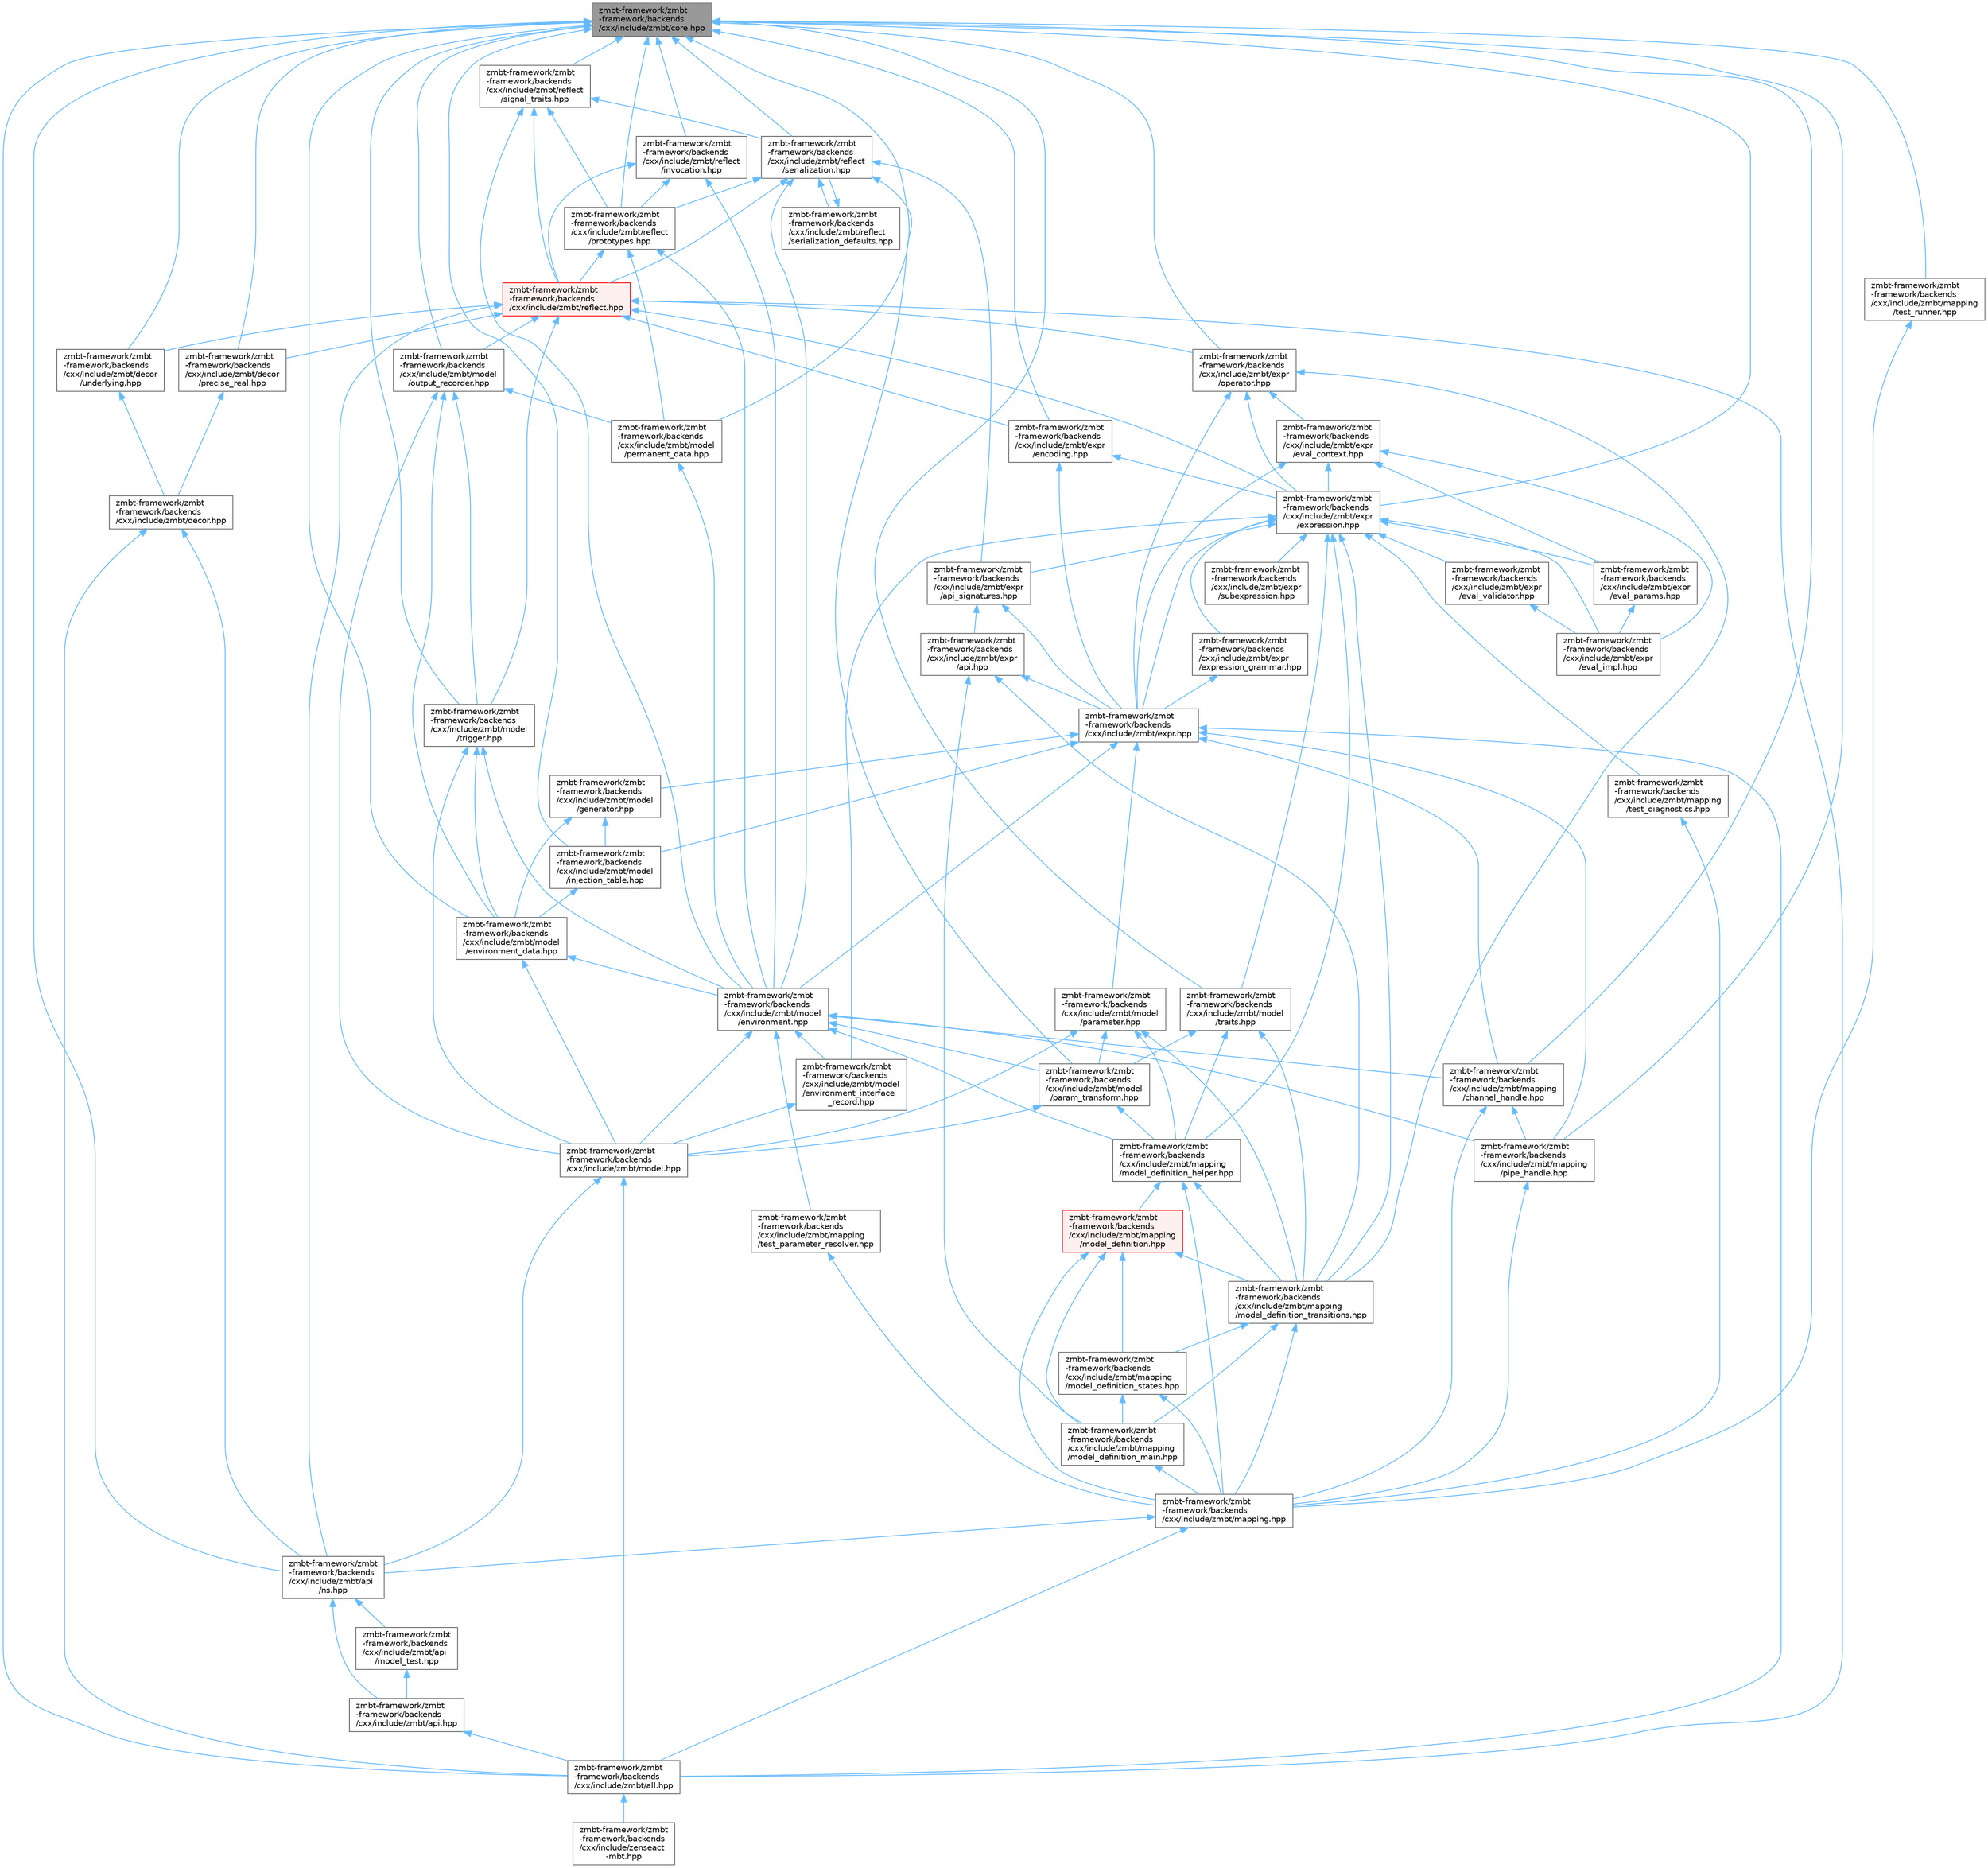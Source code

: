 digraph "zmbt-framework/zmbt-framework/backends/cxx/include/zmbt/core.hpp"
{
 // LATEX_PDF_SIZE
  bgcolor="transparent";
  edge [fontname=Helvetica,fontsize=10,labelfontname=Helvetica,labelfontsize=10];
  node [fontname=Helvetica,fontsize=10,shape=box,height=0.2,width=0.4];
  Node1 [id="Node000001",label="zmbt-framework/zmbt\l-framework/backends\l/cxx/include/zmbt/core.hpp",height=0.2,width=0.4,color="gray40", fillcolor="grey60", style="filled", fontcolor="black",tooltip=" "];
  Node1 -> Node2 [id="edge1_Node000001_Node000002",dir="back",color="steelblue1",style="solid",tooltip=" "];
  Node2 [id="Node000002",label="zmbt-framework/zmbt\l-framework/backends\l/cxx/include/zmbt/all.hpp",height=0.2,width=0.4,color="grey40", fillcolor="white", style="filled",URL="$all_8hpp.html",tooltip=" "];
  Node2 -> Node3 [id="edge2_Node000002_Node000003",dir="back",color="steelblue1",style="solid",tooltip=" "];
  Node3 [id="Node000003",label="zmbt-framework/zmbt\l-framework/backends\l/cxx/include/zenseact\l-mbt.hpp",height=0.2,width=0.4,color="grey40", fillcolor="white", style="filled",URL="$zenseact-mbt_8hpp.html",tooltip=" "];
  Node1 -> Node4 [id="edge3_Node000001_Node000004",dir="back",color="steelblue1",style="solid",tooltip=" "];
  Node4 [id="Node000004",label="zmbt-framework/zmbt\l-framework/backends\l/cxx/include/zmbt/api\l/ns.hpp",height=0.2,width=0.4,color="grey40", fillcolor="white", style="filled",URL="$ns_8hpp.html",tooltip=" "];
  Node4 -> Node5 [id="edge4_Node000004_Node000005",dir="back",color="steelblue1",style="solid",tooltip=" "];
  Node5 [id="Node000005",label="zmbt-framework/zmbt\l-framework/backends\l/cxx/include/zmbt/api.hpp",height=0.2,width=0.4,color="grey40", fillcolor="white", style="filled",URL="$api_8hpp.html",tooltip=" "];
  Node5 -> Node2 [id="edge5_Node000005_Node000002",dir="back",color="steelblue1",style="solid",tooltip=" "];
  Node4 -> Node6 [id="edge6_Node000004_Node000006",dir="back",color="steelblue1",style="solid",tooltip=" "];
  Node6 [id="Node000006",label="zmbt-framework/zmbt\l-framework/backends\l/cxx/include/zmbt/api\l/model_test.hpp",height=0.2,width=0.4,color="grey40", fillcolor="white", style="filled",URL="$model__test_8hpp.html",tooltip=" "];
  Node6 -> Node5 [id="edge7_Node000006_Node000005",dir="back",color="steelblue1",style="solid",tooltip=" "];
  Node1 -> Node7 [id="edge8_Node000001_Node000007",dir="back",color="steelblue1",style="solid",tooltip=" "];
  Node7 [id="Node000007",label="zmbt-framework/zmbt\l-framework/backends\l/cxx/include/zmbt/decor\l/precise_real.hpp",height=0.2,width=0.4,color="grey40", fillcolor="white", style="filled",URL="$precise__real_8hpp.html",tooltip=" "];
  Node7 -> Node8 [id="edge9_Node000007_Node000008",dir="back",color="steelblue1",style="solid",tooltip=" "];
  Node8 [id="Node000008",label="zmbt-framework/zmbt\l-framework/backends\l/cxx/include/zmbt/decor.hpp",height=0.2,width=0.4,color="grey40", fillcolor="white", style="filled",URL="$decor_8hpp.html",tooltip=" "];
  Node8 -> Node2 [id="edge10_Node000008_Node000002",dir="back",color="steelblue1",style="solid",tooltip=" "];
  Node8 -> Node4 [id="edge11_Node000008_Node000004",dir="back",color="steelblue1",style="solid",tooltip=" "];
  Node1 -> Node9 [id="edge12_Node000001_Node000009",dir="back",color="steelblue1",style="solid",tooltip=" "];
  Node9 [id="Node000009",label="zmbt-framework/zmbt\l-framework/backends\l/cxx/include/zmbt/decor\l/underlying.hpp",height=0.2,width=0.4,color="grey40", fillcolor="white", style="filled",URL="$underlying_8hpp.html",tooltip=" "];
  Node9 -> Node8 [id="edge13_Node000009_Node000008",dir="back",color="steelblue1",style="solid",tooltip=" "];
  Node1 -> Node10 [id="edge14_Node000001_Node000010",dir="back",color="steelblue1",style="solid",tooltip=" "];
  Node10 [id="Node000010",label="zmbt-framework/zmbt\l-framework/backends\l/cxx/include/zmbt/expr\l/encoding.hpp",height=0.2,width=0.4,color="grey40", fillcolor="white", style="filled",URL="$encoding_8hpp.html",tooltip=" "];
  Node10 -> Node11 [id="edge15_Node000010_Node000011",dir="back",color="steelblue1",style="solid",tooltip=" "];
  Node11 [id="Node000011",label="zmbt-framework/zmbt\l-framework/backends\l/cxx/include/zmbt/expr.hpp",height=0.2,width=0.4,color="grey40", fillcolor="white", style="filled",URL="$expr_8hpp.html",tooltip=" "];
  Node11 -> Node2 [id="edge16_Node000011_Node000002",dir="back",color="steelblue1",style="solid",tooltip=" "];
  Node11 -> Node12 [id="edge17_Node000011_Node000012",dir="back",color="steelblue1",style="solid",tooltip=" "];
  Node12 [id="Node000012",label="zmbt-framework/zmbt\l-framework/backends\l/cxx/include/zmbt/mapping\l/channel_handle.hpp",height=0.2,width=0.4,color="grey40", fillcolor="white", style="filled",URL="$channel__handle_8hpp.html",tooltip=" "];
  Node12 -> Node13 [id="edge18_Node000012_Node000013",dir="back",color="steelblue1",style="solid",tooltip=" "];
  Node13 [id="Node000013",label="zmbt-framework/zmbt\l-framework/backends\l/cxx/include/zmbt/mapping.hpp",height=0.2,width=0.4,color="grey40", fillcolor="white", style="filled",URL="$mapping_8hpp.html",tooltip=" "];
  Node13 -> Node2 [id="edge19_Node000013_Node000002",dir="back",color="steelblue1",style="solid",tooltip=" "];
  Node13 -> Node4 [id="edge20_Node000013_Node000004",dir="back",color="steelblue1",style="solid",tooltip=" "];
  Node12 -> Node14 [id="edge21_Node000012_Node000014",dir="back",color="steelblue1",style="solid",tooltip=" "];
  Node14 [id="Node000014",label="zmbt-framework/zmbt\l-framework/backends\l/cxx/include/zmbt/mapping\l/pipe_handle.hpp",height=0.2,width=0.4,color="grey40", fillcolor="white", style="filled",URL="$pipe__handle_8hpp.html",tooltip=" "];
  Node14 -> Node13 [id="edge22_Node000014_Node000013",dir="back",color="steelblue1",style="solid",tooltip=" "];
  Node11 -> Node14 [id="edge23_Node000011_Node000014",dir="back",color="steelblue1",style="solid",tooltip=" "];
  Node11 -> Node15 [id="edge24_Node000011_Node000015",dir="back",color="steelblue1",style="solid",tooltip=" "];
  Node15 [id="Node000015",label="zmbt-framework/zmbt\l-framework/backends\l/cxx/include/zmbt/model\l/environment.hpp",height=0.2,width=0.4,color="grey40", fillcolor="white", style="filled",URL="$environment_8hpp.html",tooltip=" "];
  Node15 -> Node12 [id="edge25_Node000015_Node000012",dir="back",color="steelblue1",style="solid",tooltip=" "];
  Node15 -> Node16 [id="edge26_Node000015_Node000016",dir="back",color="steelblue1",style="solid",tooltip=" "];
  Node16 [id="Node000016",label="zmbt-framework/zmbt\l-framework/backends\l/cxx/include/zmbt/mapping\l/model_definition_helper.hpp",height=0.2,width=0.4,color="grey40", fillcolor="white", style="filled",URL="$model__definition__helper_8hpp.html",tooltip=" "];
  Node16 -> Node13 [id="edge27_Node000016_Node000013",dir="back",color="steelblue1",style="solid",tooltip=" "];
  Node16 -> Node17 [id="edge28_Node000016_Node000017",dir="back",color="steelblue1",style="solid",tooltip=" "];
  Node17 [id="Node000017",label="zmbt-framework/zmbt\l-framework/backends\l/cxx/include/zmbt/mapping\l/model_definition.hpp",height=0.2,width=0.4,color="red", fillcolor="#FFF0F0", style="filled",URL="$model__definition_8hpp.html",tooltip=" "];
  Node17 -> Node13 [id="edge29_Node000017_Node000013",dir="back",color="steelblue1",style="solid",tooltip=" "];
  Node17 -> Node18 [id="edge30_Node000017_Node000018",dir="back",color="steelblue1",style="solid",tooltip=" "];
  Node18 [id="Node000018",label="zmbt-framework/zmbt\l-framework/backends\l/cxx/include/zmbt/mapping\l/model_definition_main.hpp",height=0.2,width=0.4,color="grey40", fillcolor="white", style="filled",URL="$model__definition__main_8hpp.html",tooltip=" "];
  Node18 -> Node13 [id="edge31_Node000018_Node000013",dir="back",color="steelblue1",style="solid",tooltip=" "];
  Node17 -> Node20 [id="edge32_Node000017_Node000020",dir="back",color="steelblue1",style="solid",tooltip=" "];
  Node20 [id="Node000020",label="zmbt-framework/zmbt\l-framework/backends\l/cxx/include/zmbt/mapping\l/model_definition_states.hpp",height=0.2,width=0.4,color="grey40", fillcolor="white", style="filled",URL="$model__definition__states_8hpp.html",tooltip=" "];
  Node20 -> Node13 [id="edge33_Node000020_Node000013",dir="back",color="steelblue1",style="solid",tooltip=" "];
  Node20 -> Node18 [id="edge34_Node000020_Node000018",dir="back",color="steelblue1",style="solid",tooltip=" "];
  Node17 -> Node21 [id="edge35_Node000017_Node000021",dir="back",color="steelblue1",style="solid",tooltip=" "];
  Node21 [id="Node000021",label="zmbt-framework/zmbt\l-framework/backends\l/cxx/include/zmbt/mapping\l/model_definition_transitions.hpp",height=0.2,width=0.4,color="grey40", fillcolor="white", style="filled",URL="$model__definition__transitions_8hpp.html",tooltip=" "];
  Node21 -> Node13 [id="edge36_Node000021_Node000013",dir="back",color="steelblue1",style="solid",tooltip=" "];
  Node21 -> Node18 [id="edge37_Node000021_Node000018",dir="back",color="steelblue1",style="solid",tooltip=" "];
  Node21 -> Node20 [id="edge38_Node000021_Node000020",dir="back",color="steelblue1",style="solid",tooltip=" "];
  Node16 -> Node21 [id="edge39_Node000016_Node000021",dir="back",color="steelblue1",style="solid",tooltip=" "];
  Node15 -> Node14 [id="edge40_Node000015_Node000014",dir="back",color="steelblue1",style="solid",tooltip=" "];
  Node15 -> Node22 [id="edge41_Node000015_Node000022",dir="back",color="steelblue1",style="solid",tooltip=" "];
  Node22 [id="Node000022",label="zmbt-framework/zmbt\l-framework/backends\l/cxx/include/zmbt/mapping\l/test_parameter_resolver.hpp",height=0.2,width=0.4,color="grey40", fillcolor="white", style="filled",URL="$test__parameter__resolver_8hpp.html",tooltip=" "];
  Node22 -> Node13 [id="edge42_Node000022_Node000013",dir="back",color="steelblue1",style="solid",tooltip=" "];
  Node15 -> Node23 [id="edge43_Node000015_Node000023",dir="back",color="steelblue1",style="solid",tooltip=" "];
  Node23 [id="Node000023",label="zmbt-framework/zmbt\l-framework/backends\l/cxx/include/zmbt/model.hpp",height=0.2,width=0.4,color="grey40", fillcolor="white", style="filled",URL="$model_8hpp.html",tooltip=" "];
  Node23 -> Node2 [id="edge44_Node000023_Node000002",dir="back",color="steelblue1",style="solid",tooltip=" "];
  Node23 -> Node4 [id="edge45_Node000023_Node000004",dir="back",color="steelblue1",style="solid",tooltip=" "];
  Node15 -> Node24 [id="edge46_Node000015_Node000024",dir="back",color="steelblue1",style="solid",tooltip=" "];
  Node24 [id="Node000024",label="zmbt-framework/zmbt\l-framework/backends\l/cxx/include/zmbt/model\l/environment_interface\l_record.hpp",height=0.2,width=0.4,color="grey40", fillcolor="white", style="filled",URL="$environment__interface__record_8hpp.html",tooltip=" "];
  Node24 -> Node23 [id="edge47_Node000024_Node000023",dir="back",color="steelblue1",style="solid",tooltip=" "];
  Node15 -> Node25 [id="edge48_Node000015_Node000025",dir="back",color="steelblue1",style="solid",tooltip=" "];
  Node25 [id="Node000025",label="zmbt-framework/zmbt\l-framework/backends\l/cxx/include/zmbt/model\l/param_transform.hpp",height=0.2,width=0.4,color="grey40", fillcolor="white", style="filled",URL="$param__transform_8hpp.html",tooltip=" "];
  Node25 -> Node16 [id="edge49_Node000025_Node000016",dir="back",color="steelblue1",style="solid",tooltip=" "];
  Node25 -> Node23 [id="edge50_Node000025_Node000023",dir="back",color="steelblue1",style="solid",tooltip=" "];
  Node11 -> Node26 [id="edge51_Node000011_Node000026",dir="back",color="steelblue1",style="solid",tooltip=" "];
  Node26 [id="Node000026",label="zmbt-framework/zmbt\l-framework/backends\l/cxx/include/zmbt/model\l/generator.hpp",height=0.2,width=0.4,color="grey40", fillcolor="white", style="filled",URL="$generator_8hpp.html",tooltip=" "];
  Node26 -> Node27 [id="edge52_Node000026_Node000027",dir="back",color="steelblue1",style="solid",tooltip=" "];
  Node27 [id="Node000027",label="zmbt-framework/zmbt\l-framework/backends\l/cxx/include/zmbt/model\l/environment_data.hpp",height=0.2,width=0.4,color="grey40", fillcolor="white", style="filled",URL="$environment__data_8hpp.html",tooltip=" "];
  Node27 -> Node23 [id="edge53_Node000027_Node000023",dir="back",color="steelblue1",style="solid",tooltip=" "];
  Node27 -> Node15 [id="edge54_Node000027_Node000015",dir="back",color="steelblue1",style="solid",tooltip=" "];
  Node26 -> Node28 [id="edge55_Node000026_Node000028",dir="back",color="steelblue1",style="solid",tooltip=" "];
  Node28 [id="Node000028",label="zmbt-framework/zmbt\l-framework/backends\l/cxx/include/zmbt/model\l/injection_table.hpp",height=0.2,width=0.4,color="grey40", fillcolor="white", style="filled",URL="$injection__table_8hpp.html",tooltip=" "];
  Node28 -> Node27 [id="edge56_Node000028_Node000027",dir="back",color="steelblue1",style="solid",tooltip=" "];
  Node11 -> Node28 [id="edge57_Node000011_Node000028",dir="back",color="steelblue1",style="solid",tooltip=" "];
  Node11 -> Node29 [id="edge58_Node000011_Node000029",dir="back",color="steelblue1",style="solid",tooltip=" "];
  Node29 [id="Node000029",label="zmbt-framework/zmbt\l-framework/backends\l/cxx/include/zmbt/model\l/parameter.hpp",height=0.2,width=0.4,color="grey40", fillcolor="white", style="filled",URL="$parameter_8hpp.html",tooltip=" "];
  Node29 -> Node16 [id="edge59_Node000029_Node000016",dir="back",color="steelblue1",style="solid",tooltip=" "];
  Node29 -> Node21 [id="edge60_Node000029_Node000021",dir="back",color="steelblue1",style="solid",tooltip=" "];
  Node29 -> Node23 [id="edge61_Node000029_Node000023",dir="back",color="steelblue1",style="solid",tooltip=" "];
  Node29 -> Node25 [id="edge62_Node000029_Node000025",dir="back",color="steelblue1",style="solid",tooltip=" "];
  Node10 -> Node30 [id="edge63_Node000010_Node000030",dir="back",color="steelblue1",style="solid",tooltip=" "];
  Node30 [id="Node000030",label="zmbt-framework/zmbt\l-framework/backends\l/cxx/include/zmbt/expr\l/expression.hpp",height=0.2,width=0.4,color="grey40", fillcolor="white", style="filled",URL="$expression_8hpp.html",tooltip=" "];
  Node30 -> Node11 [id="edge64_Node000030_Node000011",dir="back",color="steelblue1",style="solid",tooltip=" "];
  Node30 -> Node31 [id="edge65_Node000030_Node000031",dir="back",color="steelblue1",style="solid",tooltip=" "];
  Node31 [id="Node000031",label="zmbt-framework/zmbt\l-framework/backends\l/cxx/include/zmbt/expr\l/api_signatures.hpp",height=0.2,width=0.4,color="grey40", fillcolor="white", style="filled",URL="$api__signatures_8hpp.html",tooltip=" "];
  Node31 -> Node11 [id="edge66_Node000031_Node000011",dir="back",color="steelblue1",style="solid",tooltip=" "];
  Node31 -> Node32 [id="edge67_Node000031_Node000032",dir="back",color="steelblue1",style="solid",tooltip=" "];
  Node32 [id="Node000032",label="zmbt-framework/zmbt\l-framework/backends\l/cxx/include/zmbt/expr\l/api.hpp",height=0.2,width=0.4,color="grey40", fillcolor="white", style="filled",URL="$expr_2api_8hpp.html",tooltip=" "];
  Node32 -> Node11 [id="edge68_Node000032_Node000011",dir="back",color="steelblue1",style="solid",tooltip=" "];
  Node32 -> Node18 [id="edge69_Node000032_Node000018",dir="back",color="steelblue1",style="solid",tooltip=" "];
  Node32 -> Node21 [id="edge70_Node000032_Node000021",dir="back",color="steelblue1",style="solid",tooltip=" "];
  Node30 -> Node33 [id="edge71_Node000030_Node000033",dir="back",color="steelblue1",style="solid",tooltip=" "];
  Node33 [id="Node000033",label="zmbt-framework/zmbt\l-framework/backends\l/cxx/include/zmbt/expr\l/eval_impl.hpp",height=0.2,width=0.4,color="grey40", fillcolor="white", style="filled",URL="$eval__impl_8hpp.html",tooltip=" "];
  Node30 -> Node34 [id="edge72_Node000030_Node000034",dir="back",color="steelblue1",style="solid",tooltip=" "];
  Node34 [id="Node000034",label="zmbt-framework/zmbt\l-framework/backends\l/cxx/include/zmbt/expr\l/eval_params.hpp",height=0.2,width=0.4,color="grey40", fillcolor="white", style="filled",URL="$eval__params_8hpp.html",tooltip=" "];
  Node34 -> Node33 [id="edge73_Node000034_Node000033",dir="back",color="steelblue1",style="solid",tooltip=" "];
  Node30 -> Node35 [id="edge74_Node000030_Node000035",dir="back",color="steelblue1",style="solid",tooltip=" "];
  Node35 [id="Node000035",label="zmbt-framework/zmbt\l-framework/backends\l/cxx/include/zmbt/expr\l/eval_validator.hpp",height=0.2,width=0.4,color="grey40", fillcolor="white", style="filled",URL="$eval__validator_8hpp.html",tooltip=" "];
  Node35 -> Node33 [id="edge75_Node000035_Node000033",dir="back",color="steelblue1",style="solid",tooltip=" "];
  Node30 -> Node36 [id="edge76_Node000030_Node000036",dir="back",color="steelblue1",style="solid",tooltip=" "];
  Node36 [id="Node000036",label="zmbt-framework/zmbt\l-framework/backends\l/cxx/include/zmbt/expr\l/expression_grammar.hpp",height=0.2,width=0.4,color="grey40", fillcolor="white", style="filled",URL="$expression__grammar_8hpp.html",tooltip=" "];
  Node36 -> Node11 [id="edge77_Node000036_Node000011",dir="back",color="steelblue1",style="solid",tooltip=" "];
  Node30 -> Node37 [id="edge78_Node000030_Node000037",dir="back",color="steelblue1",style="solid",tooltip=" "];
  Node37 [id="Node000037",label="zmbt-framework/zmbt\l-framework/backends\l/cxx/include/zmbt/expr\l/subexpression.hpp",height=0.2,width=0.4,color="grey40", fillcolor="white", style="filled",URL="$subexpression_8hpp.html",tooltip=" "];
  Node30 -> Node16 [id="edge79_Node000030_Node000016",dir="back",color="steelblue1",style="solid",tooltip=" "];
  Node30 -> Node21 [id="edge80_Node000030_Node000021",dir="back",color="steelblue1",style="solid",tooltip=" "];
  Node30 -> Node38 [id="edge81_Node000030_Node000038",dir="back",color="steelblue1",style="solid",tooltip=" "];
  Node38 [id="Node000038",label="zmbt-framework/zmbt\l-framework/backends\l/cxx/include/zmbt/mapping\l/test_diagnostics.hpp",height=0.2,width=0.4,color="grey40", fillcolor="white", style="filled",URL="$test__diagnostics_8hpp.html",tooltip=" "];
  Node38 -> Node13 [id="edge82_Node000038_Node000013",dir="back",color="steelblue1",style="solid",tooltip=" "];
  Node30 -> Node24 [id="edge83_Node000030_Node000024",dir="back",color="steelblue1",style="solid",tooltip=" "];
  Node30 -> Node39 [id="edge84_Node000030_Node000039",dir="back",color="steelblue1",style="solid",tooltip=" "];
  Node39 [id="Node000039",label="zmbt-framework/zmbt\l-framework/backends\l/cxx/include/zmbt/model\l/traits.hpp",height=0.2,width=0.4,color="grey40", fillcolor="white", style="filled",URL="$traits_8hpp.html",tooltip=" "];
  Node39 -> Node16 [id="edge85_Node000039_Node000016",dir="back",color="steelblue1",style="solid",tooltip=" "];
  Node39 -> Node21 [id="edge86_Node000039_Node000021",dir="back",color="steelblue1",style="solid",tooltip=" "];
  Node39 -> Node25 [id="edge87_Node000039_Node000025",dir="back",color="steelblue1",style="solid",tooltip=" "];
  Node1 -> Node30 [id="edge88_Node000001_Node000030",dir="back",color="steelblue1",style="solid",tooltip=" "];
  Node1 -> Node40 [id="edge89_Node000001_Node000040",dir="back",color="steelblue1",style="solid",tooltip=" "];
  Node40 [id="Node000040",label="zmbt-framework/zmbt\l-framework/backends\l/cxx/include/zmbt/expr\l/operator.hpp",height=0.2,width=0.4,color="grey40", fillcolor="white", style="filled",URL="$operator_8hpp.html",tooltip=" "];
  Node40 -> Node11 [id="edge90_Node000040_Node000011",dir="back",color="steelblue1",style="solid",tooltip=" "];
  Node40 -> Node41 [id="edge91_Node000040_Node000041",dir="back",color="steelblue1",style="solid",tooltip=" "];
  Node41 [id="Node000041",label="zmbt-framework/zmbt\l-framework/backends\l/cxx/include/zmbt/expr\l/eval_context.hpp",height=0.2,width=0.4,color="grey40", fillcolor="white", style="filled",URL="$eval__context_8hpp.html",tooltip=" "];
  Node41 -> Node11 [id="edge92_Node000041_Node000011",dir="back",color="steelblue1",style="solid",tooltip=" "];
  Node41 -> Node33 [id="edge93_Node000041_Node000033",dir="back",color="steelblue1",style="solid",tooltip=" "];
  Node41 -> Node34 [id="edge94_Node000041_Node000034",dir="back",color="steelblue1",style="solid",tooltip=" "];
  Node41 -> Node30 [id="edge95_Node000041_Node000030",dir="back",color="steelblue1",style="solid",tooltip=" "];
  Node40 -> Node30 [id="edge96_Node000040_Node000030",dir="back",color="steelblue1",style="solid",tooltip=" "];
  Node40 -> Node21 [id="edge97_Node000040_Node000021",dir="back",color="steelblue1",style="solid",tooltip=" "];
  Node1 -> Node12 [id="edge98_Node000001_Node000012",dir="back",color="steelblue1",style="solid",tooltip=" "];
  Node1 -> Node14 [id="edge99_Node000001_Node000014",dir="back",color="steelblue1",style="solid",tooltip=" "];
  Node1 -> Node42 [id="edge100_Node000001_Node000042",dir="back",color="steelblue1",style="solid",tooltip=" "];
  Node42 [id="Node000042",label="zmbt-framework/zmbt\l-framework/backends\l/cxx/include/zmbt/mapping\l/test_runner.hpp",height=0.2,width=0.4,color="grey40", fillcolor="white", style="filled",URL="$test__runner_8hpp.html",tooltip=" "];
  Node42 -> Node13 [id="edge101_Node000042_Node000013",dir="back",color="steelblue1",style="solid",tooltip=" "];
  Node1 -> Node27 [id="edge102_Node000001_Node000027",dir="back",color="steelblue1",style="solid",tooltip=" "];
  Node1 -> Node28 [id="edge103_Node000001_Node000028",dir="back",color="steelblue1",style="solid",tooltip=" "];
  Node1 -> Node43 [id="edge104_Node000001_Node000043",dir="back",color="steelblue1",style="solid",tooltip=" "];
  Node43 [id="Node000043",label="zmbt-framework/zmbt\l-framework/backends\l/cxx/include/zmbt/model\l/output_recorder.hpp",height=0.2,width=0.4,color="grey40", fillcolor="white", style="filled",URL="$output__recorder_8hpp.html",tooltip=" "];
  Node43 -> Node23 [id="edge105_Node000043_Node000023",dir="back",color="steelblue1",style="solid",tooltip=" "];
  Node43 -> Node27 [id="edge106_Node000043_Node000027",dir="back",color="steelblue1",style="solid",tooltip=" "];
  Node43 -> Node44 [id="edge107_Node000043_Node000044",dir="back",color="steelblue1",style="solid",tooltip=" "];
  Node44 [id="Node000044",label="zmbt-framework/zmbt\l-framework/backends\l/cxx/include/zmbt/model\l/permanent_data.hpp",height=0.2,width=0.4,color="grey40", fillcolor="white", style="filled",URL="$permanent__data_8hpp.html",tooltip=" "];
  Node44 -> Node15 [id="edge108_Node000044_Node000015",dir="back",color="steelblue1",style="solid",tooltip=" "];
  Node43 -> Node45 [id="edge109_Node000043_Node000045",dir="back",color="steelblue1",style="solid",tooltip=" "];
  Node45 [id="Node000045",label="zmbt-framework/zmbt\l-framework/backends\l/cxx/include/zmbt/model\l/trigger.hpp",height=0.2,width=0.4,color="grey40", fillcolor="white", style="filled",URL="$trigger_8hpp.html",tooltip=" "];
  Node45 -> Node23 [id="edge110_Node000045_Node000023",dir="back",color="steelblue1",style="solid",tooltip=" "];
  Node45 -> Node15 [id="edge111_Node000045_Node000015",dir="back",color="steelblue1",style="solid",tooltip=" "];
  Node45 -> Node27 [id="edge112_Node000045_Node000027",dir="back",color="steelblue1",style="solid",tooltip=" "];
  Node1 -> Node44 [id="edge113_Node000001_Node000044",dir="back",color="steelblue1",style="solid",tooltip=" "];
  Node1 -> Node39 [id="edge114_Node000001_Node000039",dir="back",color="steelblue1",style="solid",tooltip=" "];
  Node1 -> Node45 [id="edge115_Node000001_Node000045",dir="back",color="steelblue1",style="solid",tooltip=" "];
  Node1 -> Node46 [id="edge116_Node000001_Node000046",dir="back",color="steelblue1",style="solid",tooltip=" "];
  Node46 [id="Node000046",label="zmbt-framework/zmbt\l-framework/backends\l/cxx/include/zmbt/reflect\l/invocation.hpp",height=0.2,width=0.4,color="grey40", fillcolor="white", style="filled",URL="$invocation_8hpp.html",tooltip=" "];
  Node46 -> Node15 [id="edge117_Node000046_Node000015",dir="back",color="steelblue1",style="solid",tooltip=" "];
  Node46 -> Node47 [id="edge118_Node000046_Node000047",dir="back",color="steelblue1",style="solid",tooltip=" "];
  Node47 [id="Node000047",label="zmbt-framework/zmbt\l-framework/backends\l/cxx/include/zmbt/reflect.hpp",height=0.2,width=0.4,color="red", fillcolor="#FFF0F0", style="filled",URL="$reflect_8hpp.html",tooltip=" "];
  Node47 -> Node2 [id="edge119_Node000047_Node000002",dir="back",color="steelblue1",style="solid",tooltip=" "];
  Node47 -> Node4 [id="edge120_Node000047_Node000004",dir="back",color="steelblue1",style="solid",tooltip=" "];
  Node47 -> Node7 [id="edge121_Node000047_Node000007",dir="back",color="steelblue1",style="solid",tooltip=" "];
  Node47 -> Node9 [id="edge122_Node000047_Node000009",dir="back",color="steelblue1",style="solid",tooltip=" "];
  Node47 -> Node10 [id="edge123_Node000047_Node000010",dir="back",color="steelblue1",style="solid",tooltip=" "];
  Node47 -> Node30 [id="edge124_Node000047_Node000030",dir="back",color="steelblue1",style="solid",tooltip=" "];
  Node47 -> Node40 [id="edge125_Node000047_Node000040",dir="back",color="steelblue1",style="solid",tooltip=" "];
  Node47 -> Node43 [id="edge126_Node000047_Node000043",dir="back",color="steelblue1",style="solid",tooltip=" "];
  Node47 -> Node45 [id="edge127_Node000047_Node000045",dir="back",color="steelblue1",style="solid",tooltip=" "];
  Node46 -> Node54 [id="edge128_Node000046_Node000054",dir="back",color="steelblue1",style="solid",tooltip=" "];
  Node54 [id="Node000054",label="zmbt-framework/zmbt\l-framework/backends\l/cxx/include/zmbt/reflect\l/prototypes.hpp",height=0.2,width=0.4,color="grey40", fillcolor="white", style="filled",URL="$prototypes_8hpp.html",tooltip=" "];
  Node54 -> Node15 [id="edge129_Node000054_Node000015",dir="back",color="steelblue1",style="solid",tooltip=" "];
  Node54 -> Node44 [id="edge130_Node000054_Node000044",dir="back",color="steelblue1",style="solid",tooltip=" "];
  Node54 -> Node47 [id="edge131_Node000054_Node000047",dir="back",color="steelblue1",style="solid",tooltip=" "];
  Node1 -> Node54 [id="edge132_Node000001_Node000054",dir="back",color="steelblue1",style="solid",tooltip=" "];
  Node1 -> Node55 [id="edge133_Node000001_Node000055",dir="back",color="steelblue1",style="solid",tooltip=" "];
  Node55 [id="Node000055",label="zmbt-framework/zmbt\l-framework/backends\l/cxx/include/zmbt/reflect\l/serialization.hpp",height=0.2,width=0.4,color="grey40", fillcolor="white", style="filled",URL="$serialization_8hpp.html",tooltip=" "];
  Node55 -> Node31 [id="edge134_Node000055_Node000031",dir="back",color="steelblue1",style="solid",tooltip=" "];
  Node55 -> Node15 [id="edge135_Node000055_Node000015",dir="back",color="steelblue1",style="solid",tooltip=" "];
  Node55 -> Node25 [id="edge136_Node000055_Node000025",dir="back",color="steelblue1",style="solid",tooltip=" "];
  Node55 -> Node47 [id="edge137_Node000055_Node000047",dir="back",color="steelblue1",style="solid",tooltip=" "];
  Node55 -> Node54 [id="edge138_Node000055_Node000054",dir="back",color="steelblue1",style="solid",tooltip=" "];
  Node55 -> Node56 [id="edge139_Node000055_Node000056",dir="back",color="steelblue1",style="solid",tooltip=" "];
  Node56 [id="Node000056",label="zmbt-framework/zmbt\l-framework/backends\l/cxx/include/zmbt/reflect\l/serialization_defaults.hpp",height=0.2,width=0.4,color="grey40", fillcolor="white", style="filled",URL="$serialization__defaults_8hpp.html",tooltip=" "];
  Node56 -> Node55 [id="edge140_Node000056_Node000055",dir="back",color="steelblue1",style="solid",tooltip=" "];
  Node1 -> Node57 [id="edge141_Node000001_Node000057",dir="back",color="steelblue1",style="solid",tooltip=" "];
  Node57 [id="Node000057",label="zmbt-framework/zmbt\l-framework/backends\l/cxx/include/zmbt/reflect\l/signal_traits.hpp",height=0.2,width=0.4,color="grey40", fillcolor="white", style="filled",URL="$signal__traits_8hpp.html",tooltip=" "];
  Node57 -> Node15 [id="edge142_Node000057_Node000015",dir="back",color="steelblue1",style="solid",tooltip=" "];
  Node57 -> Node47 [id="edge143_Node000057_Node000047",dir="back",color="steelblue1",style="solid",tooltip=" "];
  Node57 -> Node54 [id="edge144_Node000057_Node000054",dir="back",color="steelblue1",style="solid",tooltip=" "];
  Node57 -> Node55 [id="edge145_Node000057_Node000055",dir="back",color="steelblue1",style="solid",tooltip=" "];
}
